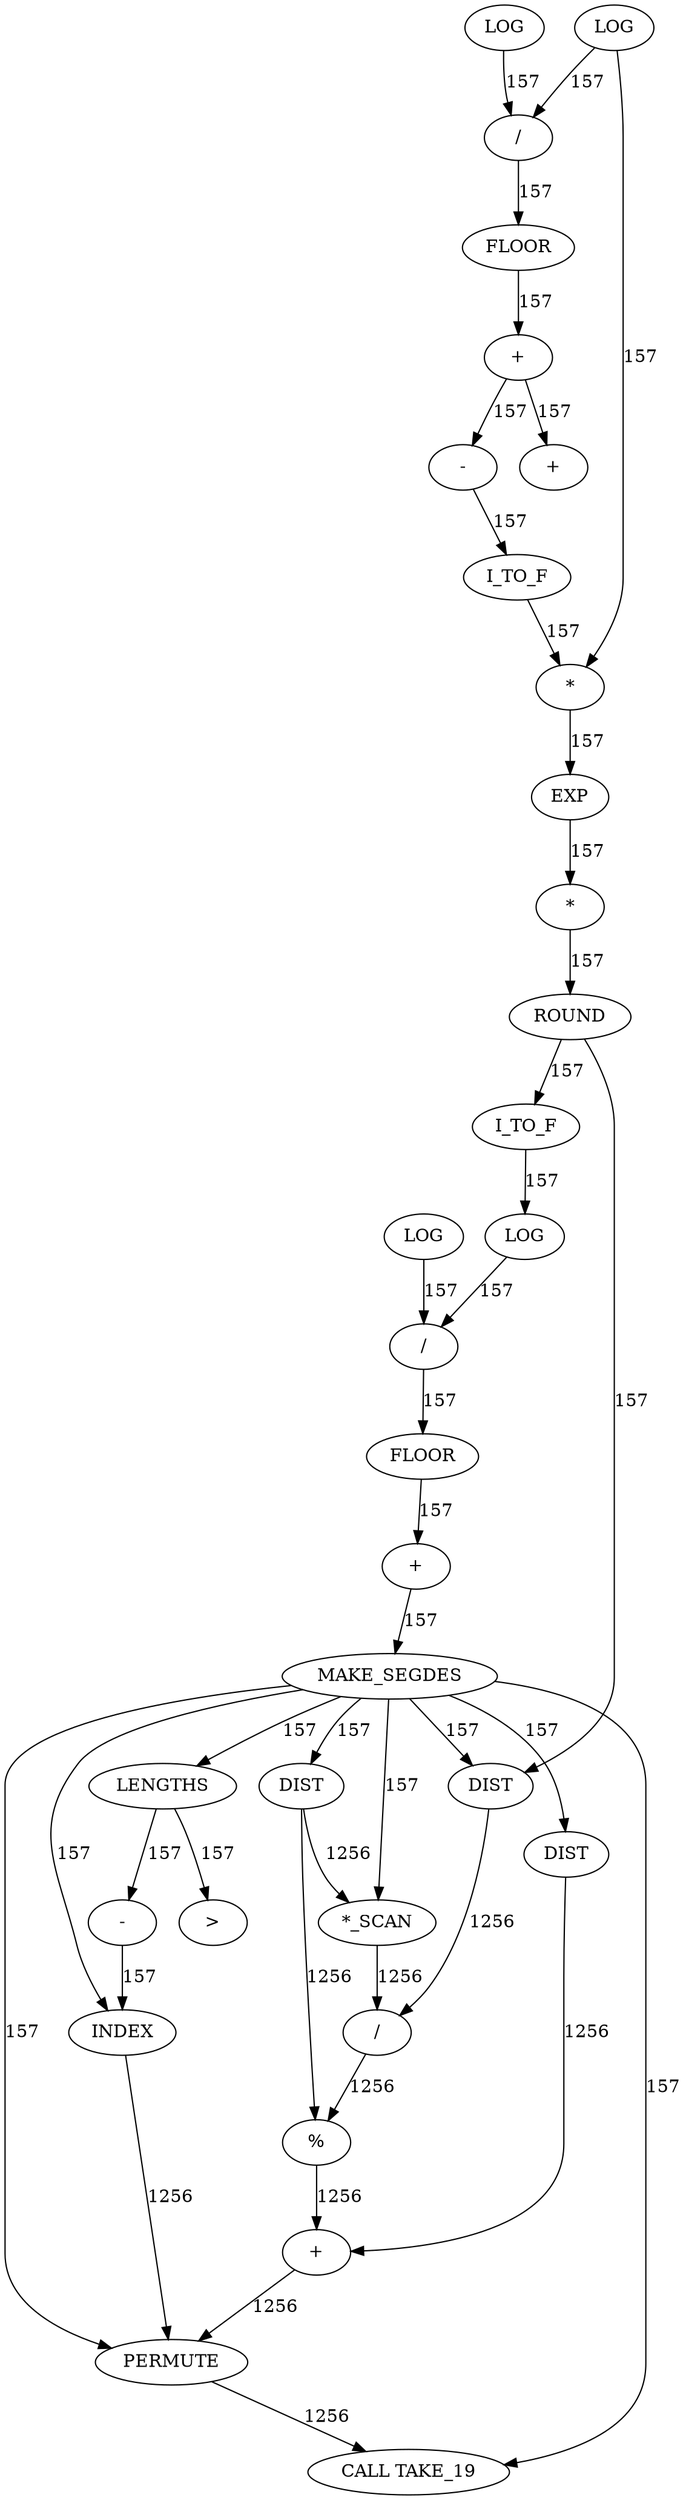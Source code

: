 digraph {
	cg_B_INST_14127 [label="-" cost=5145]
	cg_B_INST_14069 [label=LOG cost=11029]
	cg_B_INST_14119 [label="+" cost=5268]
	cg_B_INST_2816 [label=FLOOR cost=6926]
	cg_B_INST_2836 [label="+" cost=0]
	cg_B_INST_14064 [label=I_TO_F cost=5168]
	cg_B_INST_14083 [label=DIST cost=4753]
	cg_B_INST_14143 [label=PERMUTE cost=38458]
	cg_B_INST_2832 [label="\>" cost=24102]
	cg_B_INST_14125 [label=LENGTHS cost=5137]
	cg_B_INST_2822 [label=I_TO_F cost=4753]
	cg_B_INST_14060 [label="*" cost=5776]
	cg_B_INST_14051 [label=LOG cost=8142]
	cg_B_INST_14085 [label="*_SCAN" cost=8126]
	cg_B_INST_14073 [label=FLOOR cost=4662]
	cg_B_INST_14090 [label=DIST cost=4613]
	cg_B_INST_2839 [label="CALL TAKE_19" cost=0]
	cg_B_INST_2826 [label="*" cost=5544]
	cg_B_INST_14056 [label="/" cost=5364]
	cg_B_INST_2821 [label="-" cost=5341]
	cg_B_INST_14135 [label=INDEX cost=92123]
	cg_B_INST_14074 [label="+" cost=5339]
	cg_B_INST_14067 [label=LOG cost=6813]
	cg_B_INST_14053 [label=LOG cost=4617]
	cg_B_INST_2827 [label=ROUND cost=11867]
	cg_B_INST_14116 [label="%" cost=9676]
	cg_B_INST_14097 [label=DIST cost=5331]
	cg_B_INST_14072 [label="/" cost=4964]
	cg_B_INST_14077 [label=MAKE_SEGDES cost=5477]
	cg_B_INST_2817 [label="+" cost=5004]
	cg_B_INST_14061 [label=EXP cost=80064]
	cg_B_INST_14105 [label="/" cost=6914]
	cg_B_INST_14127 -> cg_B_INST_14135 [label=157 cost=157]
	cg_B_INST_14069 -> cg_B_INST_14072 [label=157 cost=157]
	cg_B_INST_14119 -> cg_B_INST_14143 [label=1256 cost=1256]
	cg_B_INST_2816 -> cg_B_INST_2817 [label=157 cost=157]
	cg_B_INST_14064 -> cg_B_INST_14067 [label=157 cost=157]
	cg_B_INST_14083 -> cg_B_INST_14085 [label=1256 cost=1256]
	cg_B_INST_14083 -> cg_B_INST_14116 [label=1256 cost=1256]
	cg_B_INST_14143 -> cg_B_INST_2839 [label=1256 cost=1256]
	cg_B_INST_14125 -> cg_B_INST_14127 [label=157 cost=157]
	cg_B_INST_14125 -> cg_B_INST_2832 [label=157 cost=157]
	cg_B_INST_2822 -> cg_B_INST_14060 [label=157 cost=157]
	cg_B_INST_14060 -> cg_B_INST_14061 [label=157 cost=157]
	cg_B_INST_14051 -> cg_B_INST_14056 [label=157 cost=157]
	cg_B_INST_14085 -> cg_B_INST_14105 [label=1256 cost=1256]
	cg_B_INST_14073 -> cg_B_INST_14074 [label=157 cost=157]
	cg_B_INST_14090 -> cg_B_INST_14105 [label=1256 cost=1256]
	cg_B_INST_2826 -> cg_B_INST_2827 [label=157 cost=157]
	cg_B_INST_14056 -> cg_B_INST_2816 [label=157 cost=157]
	cg_B_INST_2821 -> cg_B_INST_2822 [label=157 cost=157]
	cg_B_INST_14135 -> cg_B_INST_14143 [label=1256 cost=1256]
	cg_B_INST_14074 -> cg_B_INST_14077 [label=157 cost=157]
	cg_B_INST_14067 -> cg_B_INST_14072 [label=157 cost=157]
	cg_B_INST_14053 -> cg_B_INST_14056 [label=157 cost=157]
	cg_B_INST_14053 -> cg_B_INST_14060 [label=157 cost=157]
	cg_B_INST_2827 -> cg_B_INST_14064 [label=157 cost=157]
	cg_B_INST_2827 -> cg_B_INST_14090 [label=157 cost=157]
	cg_B_INST_14116 -> cg_B_INST_14119 [label=1256 cost=1256]
	cg_B_INST_14097 -> cg_B_INST_14119 [label=1256 cost=1256]
	cg_B_INST_14072 -> cg_B_INST_14073 [label=157 cost=157]
	cg_B_INST_14077 -> cg_B_INST_14083 [label=157 cost=157]
	cg_B_INST_14077 -> cg_B_INST_14085 [label=157 cost=157]
	cg_B_INST_14077 -> cg_B_INST_14090 [label=157 cost=157]
	cg_B_INST_14077 -> cg_B_INST_14097 [label=157 cost=157]
	cg_B_INST_14077 -> cg_B_INST_14125 [label=157 cost=157]
	cg_B_INST_14077 -> cg_B_INST_14135 [label=157 cost=157]
	cg_B_INST_14077 -> cg_B_INST_14143 [label=157 cost=157]
	cg_B_INST_14077 -> cg_B_INST_2839 [label=157 cost=157]
	cg_B_INST_2817 -> cg_B_INST_2821 [label=157 cost=157]
	cg_B_INST_2817 -> cg_B_INST_2836 [label=157 cost=157]
	cg_B_INST_14061 -> cg_B_INST_2826 [label=157 cost=157]
	cg_B_INST_14105 -> cg_B_INST_14116 [label=1256 cost=1256]
}
